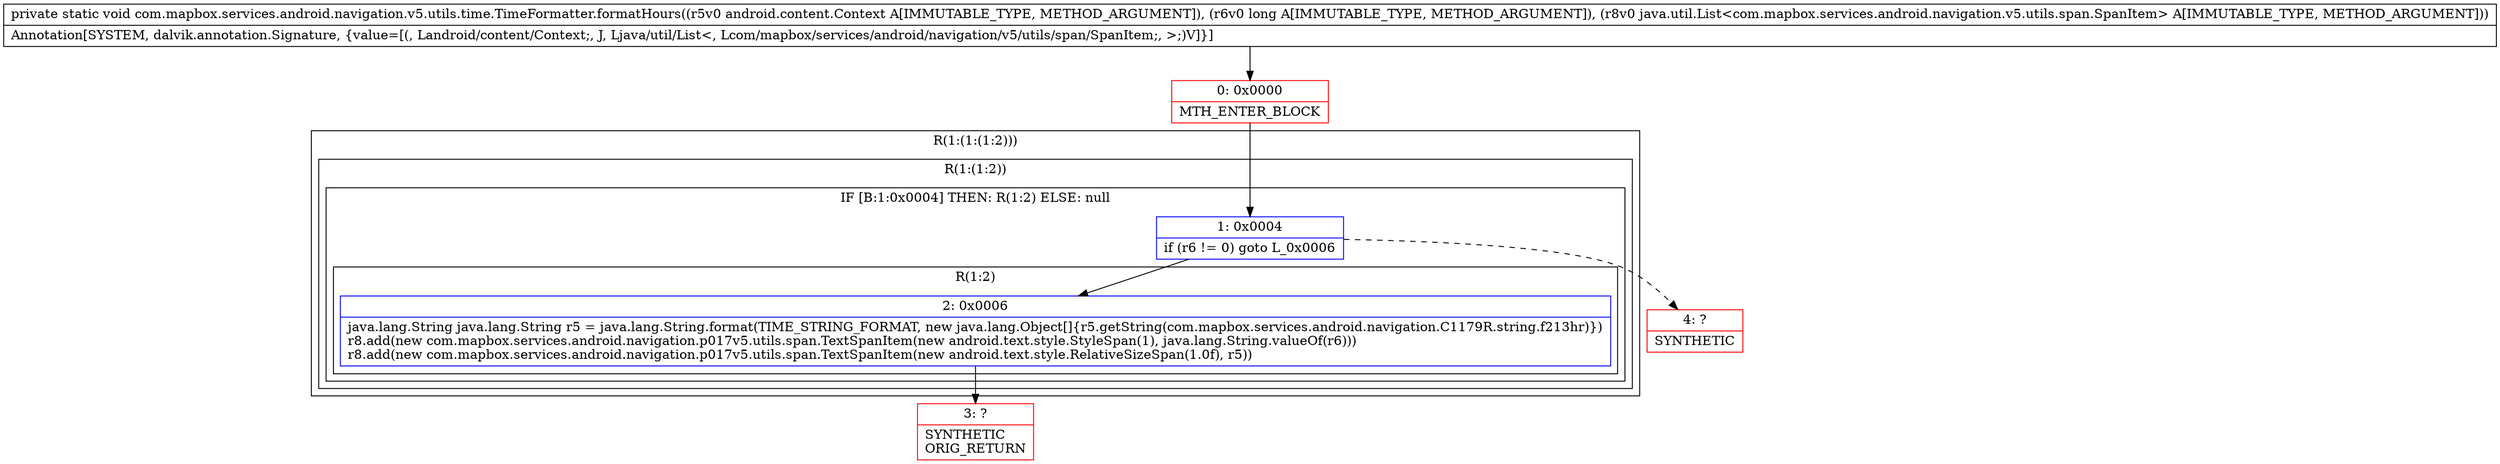 digraph "CFG forcom.mapbox.services.android.navigation.v5.utils.time.TimeFormatter.formatHours(Landroid\/content\/Context;JLjava\/util\/List;)V" {
subgraph cluster_Region_1010443555 {
label = "R(1:(1:(1:2)))";
node [shape=record,color=blue];
subgraph cluster_Region_1462603183 {
label = "R(1:(1:2))";
node [shape=record,color=blue];
subgraph cluster_IfRegion_1169831977 {
label = "IF [B:1:0x0004] THEN: R(1:2) ELSE: null";
node [shape=record,color=blue];
Node_1 [shape=record,label="{1\:\ 0x0004|if (r6 != 0) goto L_0x0006\l}"];
subgraph cluster_Region_1572668548 {
label = "R(1:2)";
node [shape=record,color=blue];
Node_2 [shape=record,label="{2\:\ 0x0006|java.lang.String java.lang.String r5 = java.lang.String.format(TIME_STRING_FORMAT, new java.lang.Object[]\{r5.getString(com.mapbox.services.android.navigation.C1179R.string.f213hr)\})\lr8.add(new com.mapbox.services.android.navigation.p017v5.utils.span.TextSpanItem(new android.text.style.StyleSpan(1), java.lang.String.valueOf(r6)))\lr8.add(new com.mapbox.services.android.navigation.p017v5.utils.span.TextSpanItem(new android.text.style.RelativeSizeSpan(1.0f), r5))\l}"];
}
}
}
}
Node_0 [shape=record,color=red,label="{0\:\ 0x0000|MTH_ENTER_BLOCK\l}"];
Node_3 [shape=record,color=red,label="{3\:\ ?|SYNTHETIC\lORIG_RETURN\l}"];
Node_4 [shape=record,color=red,label="{4\:\ ?|SYNTHETIC\l}"];
MethodNode[shape=record,label="{private static void com.mapbox.services.android.navigation.v5.utils.time.TimeFormatter.formatHours((r5v0 android.content.Context A[IMMUTABLE_TYPE, METHOD_ARGUMENT]), (r6v0 long A[IMMUTABLE_TYPE, METHOD_ARGUMENT]), (r8v0 java.util.List\<com.mapbox.services.android.navigation.v5.utils.span.SpanItem\> A[IMMUTABLE_TYPE, METHOD_ARGUMENT]))  | Annotation[SYSTEM, dalvik.annotation.Signature, \{value=[(, Landroid\/content\/Context;, J, Ljava\/util\/List\<, Lcom\/mapbox\/services\/android\/navigation\/v5\/utils\/span\/SpanItem;, \>;)V]\}]\l}"];
MethodNode -> Node_0;
Node_1 -> Node_2;
Node_1 -> Node_4[style=dashed];
Node_2 -> Node_3;
Node_0 -> Node_1;
}


